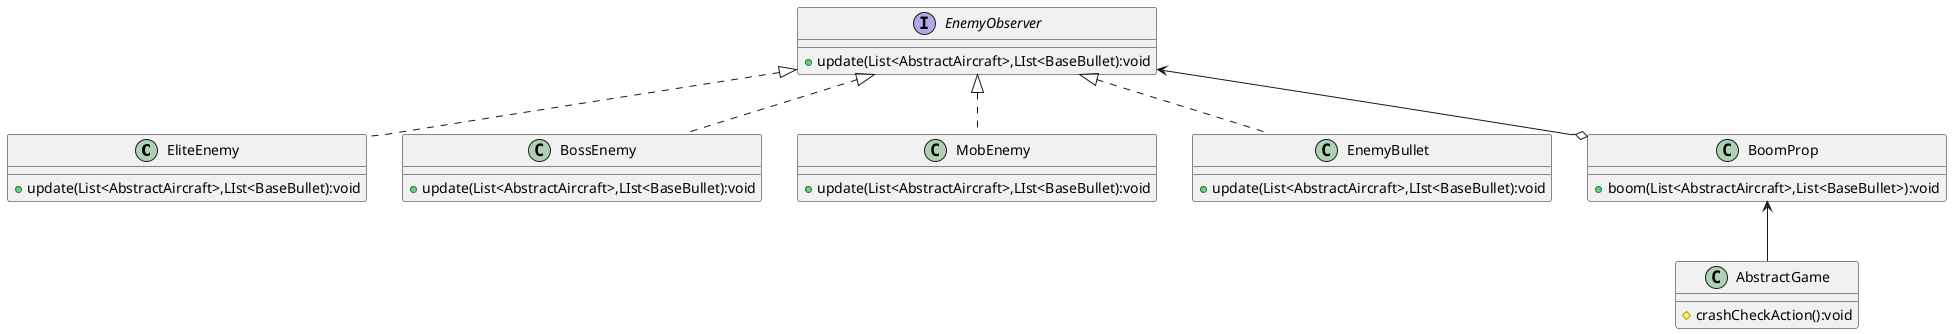 @startuml
'https://plantuml.com/class-diagram

class EliteEnemy{
    + update(List<AbstractAircraft>,LIst<BaseBullet):void
}

class BossEnemy{
    + update(List<AbstractAircraft>,LIst<BaseBullet):void
}

class MobEnemy{
    + update(List<AbstractAircraft>,LIst<BaseBullet):void
}

class EnemyBullet{
    + update(List<AbstractAircraft>,LIst<BaseBullet):void
}

interface EnemyObserver{
        + update(List<AbstractAircraft>,LIst<BaseBullet):void
}

class AbstractGame{
    # crashCheckAction():void
}

class BoomProp{
    + boom(List<AbstractAircraft>,List<BaseBullet>):void
}

EnemyObserver <|.. EliteEnemy
EnemyObserver <|.. EnemyBullet
EnemyObserver <|.. BossEnemy
EnemyObserver <|.. MobEnemy

EnemyObserver <--o BoomProp

BoomProp <-- AbstractGame

@enduml